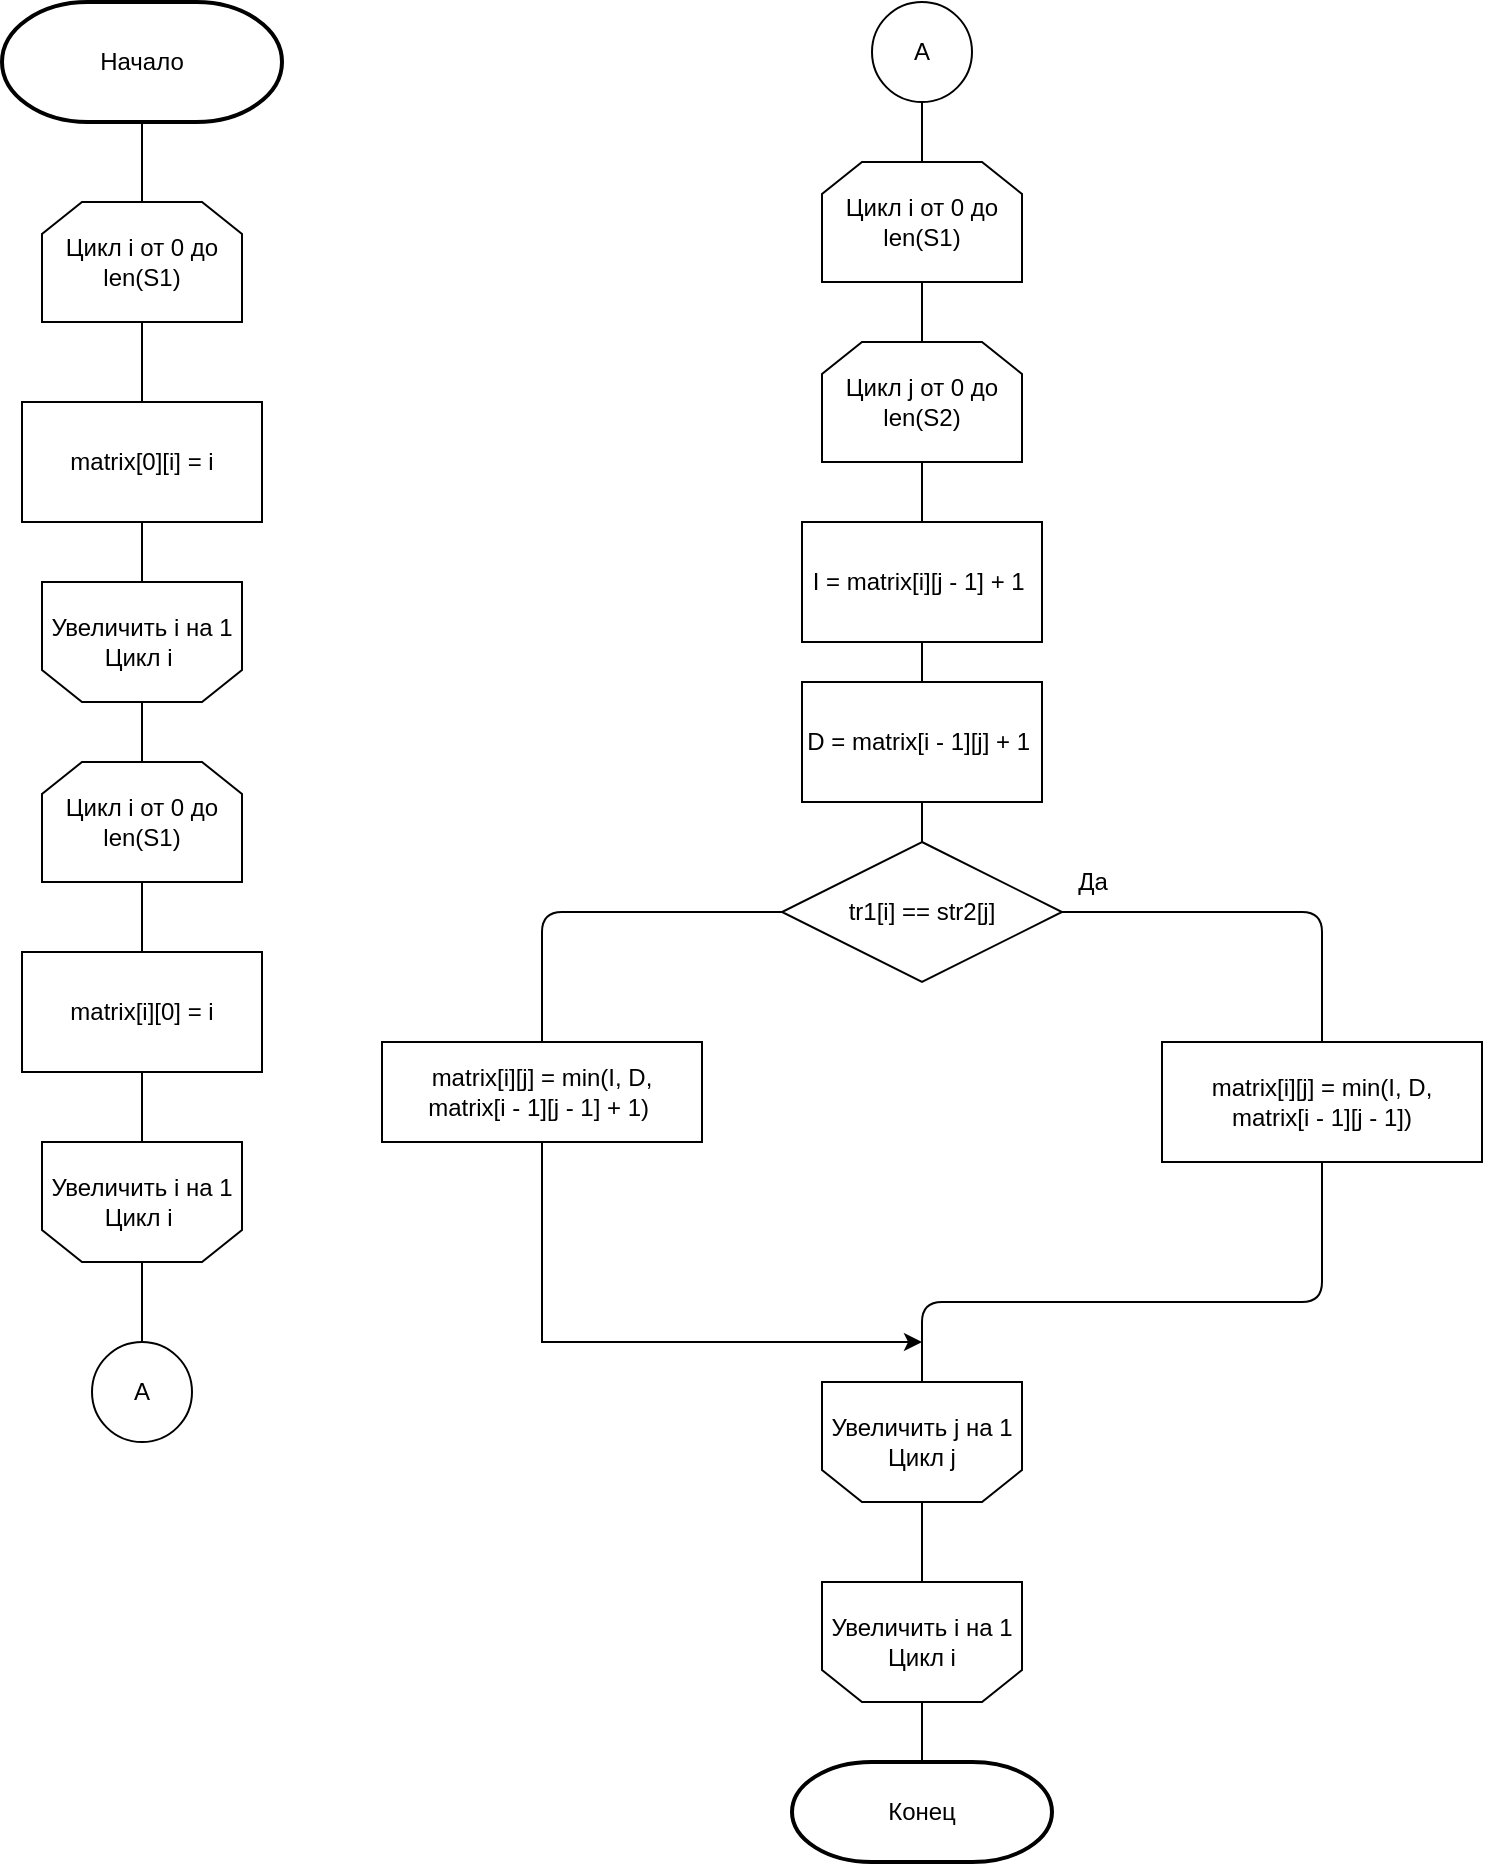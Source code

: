 <mxfile version="13.8.6" type="device"><diagram id="eEjhnu76QB74uMKgwEF2" name="Страница 1"><mxGraphModel dx="705" dy="359" grid="1" gridSize="10" guides="1" tooltips="1" connect="1" arrows="1" fold="1" page="1" pageScale="1" pageWidth="827" pageHeight="1169" math="0" shadow="0"><root><mxCell id="0"/><mxCell id="1" parent="0"/><mxCell id="nAIRTBtbw0Tr8szOaQvH-1" value="Начало" style="strokeWidth=2;html=1;shape=mxgraph.flowchart.terminator;whiteSpace=wrap;" parent="1" vertex="1"><mxGeometry x="290" y="50" width="140" height="60" as="geometry"/></mxCell><mxCell id="nAIRTBtbw0Tr8szOaQvH-3" value="" style="endArrow=none;html=1;exitX=0.5;exitY=0;exitDx=0;exitDy=0;exitPerimeter=0;entryX=0.5;entryY=1;entryDx=0;entryDy=0;entryPerimeter=0;" parent="1" target="nAIRTBtbw0Tr8szOaQvH-1" edge="1"><mxGeometry width="50" height="50" relative="1" as="geometry"><mxPoint x="360" y="150" as="sourcePoint"/><mxPoint x="390" y="110" as="targetPoint"/></mxGeometry></mxCell><mxCell id="nAIRTBtbw0Tr8szOaQvH-24" value="matrix[0][i] = i" style="whiteSpace=wrap;html=1;" parent="1" vertex="1"><mxGeometry x="300" y="250" width="120" height="60" as="geometry"/></mxCell><mxCell id="nAIRTBtbw0Tr8szOaQvH-26" value="" style="endArrow=none;html=1;exitX=0.5;exitY=0;exitDx=0;exitDy=0;entryX=0.5;entryY=1;entryDx=0;entryDy=0;entryPerimeter=0;" parent="1" source="nAIRTBtbw0Tr8szOaQvH-24" edge="1"><mxGeometry width="50" height="50" relative="1" as="geometry"><mxPoint x="340" y="250" as="sourcePoint"/><mxPoint x="360" y="210" as="targetPoint"/></mxGeometry></mxCell><mxCell id="nAIRTBtbw0Tr8szOaQvH-28" value="" style="endArrow=none;html=1;" parent="1" edge="1"><mxGeometry width="50" height="50" relative="1" as="geometry"><mxPoint x="360" y="340" as="sourcePoint"/><mxPoint x="360" y="310" as="targetPoint"/><Array as="points"><mxPoint x="360" y="330"/></Array></mxGeometry></mxCell><mxCell id="nAIRTBtbw0Tr8szOaQvH-38" value="matrix[i][0] = i" style="whiteSpace=wrap;html=1;" parent="1" vertex="1"><mxGeometry x="300" y="525" width="120" height="60" as="geometry"/></mxCell><mxCell id="nAIRTBtbw0Tr8szOaQvH-40" value="" style="endArrow=none;html=1;entryX=0.5;entryY=0;entryDx=0;entryDy=0;entryPerimeter=0;" parent="1" edge="1"><mxGeometry width="50" height="50" relative="1" as="geometry"><mxPoint x="360" y="430" as="sourcePoint"/><mxPoint x="360" y="400" as="targetPoint"/></mxGeometry></mxCell><mxCell id="nAIRTBtbw0Tr8szOaQvH-41" value="" style="endArrow=none;html=1;entryX=0.5;entryY=1;entryDx=0;entryDy=0;entryPerimeter=0;exitX=0.5;exitY=0;exitDx=0;exitDy=0;" parent="1" source="nAIRTBtbw0Tr8szOaQvH-38" edge="1"><mxGeometry width="50" height="50" relative="1" as="geometry"><mxPoint x="370" y="440" as="sourcePoint"/><mxPoint x="360" y="490" as="targetPoint"/></mxGeometry></mxCell><mxCell id="nAIRTBtbw0Tr8szOaQvH-42" value="" style="endArrow=none;html=1;entryX=0.5;entryY=1;entryDx=0;entryDy=0;exitX=0.5;exitY=1;exitDx=0;exitDy=0;exitPerimeter=0;" parent="1" target="nAIRTBtbw0Tr8szOaQvH-38" edge="1"><mxGeometry width="50" height="50" relative="1" as="geometry"><mxPoint x="360" y="620" as="sourcePoint"/><mxPoint x="380" y="420" as="targetPoint"/></mxGeometry></mxCell><mxCell id="nAIRTBtbw0Tr8szOaQvH-43" value="" style="endArrow=none;html=1;entryX=0.5;entryY=0;entryDx=0;entryDy=0;entryPerimeter=0;" parent="1" edge="1"><mxGeometry width="50" height="50" relative="1" as="geometry"><mxPoint x="360" y="720" as="sourcePoint"/><mxPoint x="360" y="680" as="targetPoint"/></mxGeometry></mxCell><mxCell id="nAIRTBtbw0Tr8szOaQvH-45" value="A" style="ellipse;whiteSpace=wrap;html=1;aspect=fixed;" parent="1" vertex="1"><mxGeometry x="335" y="720" width="50" height="50" as="geometry"/></mxCell><mxCell id="nAIRTBtbw0Tr8szOaQvH-46" value="A" style="ellipse;whiteSpace=wrap;html=1;aspect=fixed;" parent="1" vertex="1"><mxGeometry x="725" y="50" width="50" height="50" as="geometry"/></mxCell><mxCell id="nAIRTBtbw0Tr8szOaQvH-49" value="I = matrix[i][j - 1] + 1&amp;nbsp;" style="whiteSpace=wrap;html=1;" parent="1" vertex="1"><mxGeometry x="690" y="310" width="120" height="60" as="geometry"/></mxCell><mxCell id="nAIRTBtbw0Tr8szOaQvH-50" value="D = matrix[i - 1][j] + 1&amp;nbsp;" style="whiteSpace=wrap;html=1;" parent="1" vertex="1"><mxGeometry x="690" y="390" width="120" height="60" as="geometry"/></mxCell><mxCell id="w5HZn7oV1NJ0xpXQBpsE-1" value="tr1[i] == str2[j]" style="rhombus;whiteSpace=wrap;html=1;" parent="1" vertex="1"><mxGeometry x="680" y="470" width="140" height="70" as="geometry"/></mxCell><mxCell id="w5HZn7oV1NJ0xpXQBpsE-3" value="matrix[i][j] = min(I, D,&lt;br/&gt;matrix[i - 1][j - 1])" style="whiteSpace=wrap;html=1;" parent="1" vertex="1"><mxGeometry x="870" y="570" width="160" height="60" as="geometry"/></mxCell><mxCell id="w5HZn7oV1NJ0xpXQBpsE-4" style="edgeStyle=orthogonalEdgeStyle;rounded=0;orthogonalLoop=1;jettySize=auto;html=1;" parent="1" source="w5HZn7oV1NJ0xpXQBpsE-5" edge="1"><mxGeometry relative="1" as="geometry"><mxPoint x="750" y="720" as="targetPoint"/><Array as="points"><mxPoint x="560" y="720"/><mxPoint x="710" y="720"/></Array></mxGeometry></mxCell><mxCell id="w5HZn7oV1NJ0xpXQBpsE-5" value="matrix[i][j] = min(I, D,&lt;br/&gt;matrix[i - 1][j - 1] + 1)&amp;nbsp;" style="whiteSpace=wrap;html=1;" parent="1" vertex="1"><mxGeometry x="480" y="570" width="160" height="50" as="geometry"/></mxCell><mxCell id="w5HZn7oV1NJ0xpXQBpsE-6" value="Да" style="text;html=1;align=center;verticalAlign=middle;resizable=0;points=[];autosize=1;" parent="1" vertex="1"><mxGeometry x="820" y="480" width="30" height="20" as="geometry"/></mxCell><mxCell id="w5HZn7oV1NJ0xpXQBpsE-8" value="" style="endArrow=none;html=1;exitX=0.5;exitY=0;exitDx=0;exitDy=0;entryX=0;entryY=0.5;entryDx=0;entryDy=0;" parent="1" source="w5HZn7oV1NJ0xpXQBpsE-5" target="w5HZn7oV1NJ0xpXQBpsE-1" edge="1"><mxGeometry width="50" height="50" relative="1" as="geometry"><mxPoint x="950" y="650" as="sourcePoint"/><mxPoint x="1000" y="600" as="targetPoint"/><Array as="points"><mxPoint x="560" y="505"/></Array></mxGeometry></mxCell><mxCell id="w5HZn7oV1NJ0xpXQBpsE-9" value="" style="endArrow=none;html=1;exitX=0.5;exitY=0;exitDx=0;exitDy=0;entryX=1;entryY=0.5;entryDx=0;entryDy=0;" parent="1" source="w5HZn7oV1NJ0xpXQBpsE-3" target="w5HZn7oV1NJ0xpXQBpsE-1" edge="1"><mxGeometry width="50" height="50" relative="1" as="geometry"><mxPoint x="920" y="630" as="sourcePoint"/><mxPoint x="970" y="580" as="targetPoint"/><Array as="points"><mxPoint x="950" y="505"/></Array></mxGeometry></mxCell><mxCell id="w5HZn7oV1NJ0xpXQBpsE-10" style="edgeStyle=none;rounded=0;orthogonalLoop=1;jettySize=auto;html=1;entryX=0.5;entryY=1;entryDx=0;entryDy=0;" parent="1" source="w5HZn7oV1NJ0xpXQBpsE-5" target="w5HZn7oV1NJ0xpXQBpsE-5" edge="1"><mxGeometry relative="1" as="geometry"/></mxCell><mxCell id="w5HZn7oV1NJ0xpXQBpsE-15" value="" style="endArrow=none;html=1;entryX=0.5;entryY=1;entryDx=0;entryDy=0;exitX=0.5;exitY=0;exitDx=0;exitDy=0;" parent="1" target="w5HZn7oV1NJ0xpXQBpsE-3" edge="1"><mxGeometry width="50" height="50" relative="1" as="geometry"><mxPoint x="750" y="740" as="sourcePoint"/><mxPoint x="960" y="660" as="targetPoint"/><Array as="points"><mxPoint x="750" y="700"/><mxPoint x="950" y="700"/></Array></mxGeometry></mxCell><mxCell id="w5HZn7oV1NJ0xpXQBpsE-16" value="" style="endArrow=none;html=1;entryX=0.5;entryY=1;entryDx=0;entryDy=0;" parent="1" target="nAIRTBtbw0Tr8szOaQvH-46" edge="1"><mxGeometry width="50" height="50" relative="1" as="geometry"><mxPoint x="750" y="130" as="sourcePoint"/><mxPoint x="780" y="100" as="targetPoint"/></mxGeometry></mxCell><mxCell id="w5HZn7oV1NJ0xpXQBpsE-19" value="" style="endArrow=none;html=1;entryX=0.5;entryY=1;entryDx=0;entryDy=0;exitX=0.5;exitY=0;exitDx=0;exitDy=0;exitPerimeter=0;entryPerimeter=0;" parent="1" edge="1"><mxGeometry width="50" height="50" relative="1" as="geometry"><mxPoint x="750" y="220" as="sourcePoint"/><mxPoint x="750" y="190" as="targetPoint"/></mxGeometry></mxCell><mxCell id="w5HZn7oV1NJ0xpXQBpsE-20" value="" style="endArrow=none;html=1;exitX=0.5;exitY=0;exitDx=0;exitDy=0;" parent="1" source="nAIRTBtbw0Tr8szOaQvH-49" edge="1"><mxGeometry width="50" height="50" relative="1" as="geometry"><mxPoint x="780" y="160" as="sourcePoint"/><mxPoint x="750" y="280" as="targetPoint"/></mxGeometry></mxCell><mxCell id="w5HZn7oV1NJ0xpXQBpsE-21" value="" style="endArrow=none;html=1;entryX=0.5;entryY=1;entryDx=0;entryDy=0;exitX=0.5;exitY=0;exitDx=0;exitDy=0;" parent="1" source="nAIRTBtbw0Tr8szOaQvH-50" target="nAIRTBtbw0Tr8szOaQvH-49" edge="1"><mxGeometry width="50" height="50" relative="1" as="geometry"><mxPoint x="790" y="170" as="sourcePoint"/><mxPoint x="790" y="140" as="targetPoint"/></mxGeometry></mxCell><mxCell id="w5HZn7oV1NJ0xpXQBpsE-22" value="" style="endArrow=none;html=1;exitX=0.5;exitY=0;exitDx=0;exitDy=0;" parent="1" source="w5HZn7oV1NJ0xpXQBpsE-1" edge="1"><mxGeometry width="50" height="50" relative="1" as="geometry"><mxPoint x="800" y="180" as="sourcePoint"/><mxPoint x="750" y="450" as="targetPoint"/></mxGeometry></mxCell><mxCell id="w5HZn7oV1NJ0xpXQBpsE-28" value="Конец" style="strokeWidth=2;html=1;shape=mxgraph.flowchart.terminator;whiteSpace=wrap;" parent="1" vertex="1"><mxGeometry x="685" y="930" width="130" height="50" as="geometry"/></mxCell><mxCell id="w5HZn7oV1NJ0xpXQBpsE-29" value="" style="endArrow=none;html=1;exitX=0.5;exitY=1;exitDx=0;exitDy=0;exitPerimeter=0;entryX=0.5;entryY=0;entryDx=0;entryDy=0;entryPerimeter=0;" parent="1" edge="1"><mxGeometry width="50" height="50" relative="1" as="geometry"><mxPoint x="750" y="840" as="sourcePoint"/><mxPoint x="750" y="800" as="targetPoint"/></mxGeometry></mxCell><mxCell id="w5HZn7oV1NJ0xpXQBpsE-30" value="" style="endArrow=none;html=1;exitX=0.5;exitY=0;exitDx=0;exitDy=0;exitPerimeter=0;entryX=0.5;entryY=0;entryDx=0;entryDy=0;entryPerimeter=0;" parent="1" source="w5HZn7oV1NJ0xpXQBpsE-28" edge="1"><mxGeometry width="50" height="50" relative="1" as="geometry"><mxPoint x="760" y="850" as="sourcePoint"/><mxPoint x="750" y="900" as="targetPoint"/></mxGeometry></mxCell><mxCell id="uZs19bBvfJDaWKno2q2O-1" value="&lt;span&gt;Цикл i от 0 до len(S1)&lt;/span&gt;" style="shape=loopLimit;whiteSpace=wrap;html=1;" vertex="1" parent="1"><mxGeometry x="310" y="150" width="100" height="60" as="geometry"/></mxCell><mxCell id="uZs19bBvfJDaWKno2q2O-2" value="&lt;span&gt;Увеличить i на 1&lt;/span&gt;&lt;br&gt;&lt;span&gt;Цикл i&amp;nbsp;&lt;/span&gt;" style="shape=loopLimit;whiteSpace=wrap;html=1;direction=west;" vertex="1" parent="1"><mxGeometry x="310" y="340" width="100" height="60" as="geometry"/></mxCell><mxCell id="uZs19bBvfJDaWKno2q2O-3" value="&lt;span&gt;Цикл i от 0 до len(S1)&lt;/span&gt;" style="shape=loopLimit;whiteSpace=wrap;html=1;" vertex="1" parent="1"><mxGeometry x="310" y="430" width="100" height="60" as="geometry"/></mxCell><mxCell id="uZs19bBvfJDaWKno2q2O-4" value="&lt;span&gt;Увеличить i на 1&lt;/span&gt;&lt;br&gt;&lt;span&gt;Цикл i&amp;nbsp;&lt;/span&gt;" style="shape=loopLimit;whiteSpace=wrap;html=1;direction=west;" vertex="1" parent="1"><mxGeometry x="310" y="620" width="100" height="60" as="geometry"/></mxCell><mxCell id="uZs19bBvfJDaWKno2q2O-5" value="&lt;span&gt;Цикл i от 0 до len(S1)&lt;/span&gt;" style="shape=loopLimit;whiteSpace=wrap;html=1;" vertex="1" parent="1"><mxGeometry x="700" y="130" width="100" height="60" as="geometry"/></mxCell><mxCell id="uZs19bBvfJDaWKno2q2O-6" value="&lt;span&gt;Цикл j от 0 до len(S2)&lt;/span&gt;" style="shape=loopLimit;whiteSpace=wrap;html=1;" vertex="1" parent="1"><mxGeometry x="700" y="220" width="100" height="60" as="geometry"/></mxCell><mxCell id="uZs19bBvfJDaWKno2q2O-7" value="&lt;span&gt;Увеличить j на 1&lt;/span&gt;&lt;br&gt;&lt;span&gt;Цикл j&lt;/span&gt;" style="shape=loopLimit;whiteSpace=wrap;html=1;direction=west;" vertex="1" parent="1"><mxGeometry x="700" y="740" width="100" height="60" as="geometry"/></mxCell><mxCell id="uZs19bBvfJDaWKno2q2O-8" value="&lt;span&gt;Увеличить i на 1&lt;/span&gt;&lt;br&gt;&lt;span&gt;Цикл i&lt;/span&gt;" style="shape=loopLimit;whiteSpace=wrap;html=1;direction=west;" vertex="1" parent="1"><mxGeometry x="700" y="840" width="100" height="60" as="geometry"/></mxCell></root></mxGraphModel></diagram></mxfile>
